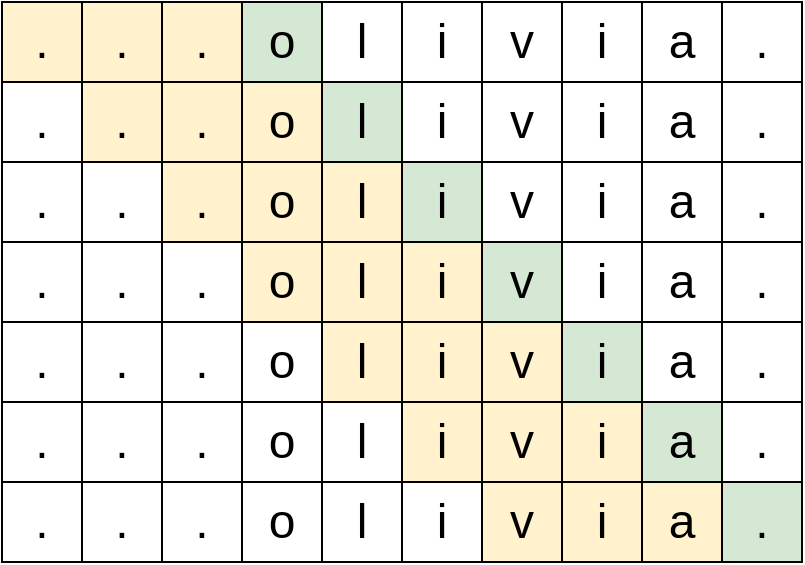 <mxfile version="20.4.0" type="device"><diagram id="2elU8i_1jC4yYZ4iHxyM" name="Page-1"><mxGraphModel dx="715" dy="625" grid="1" gridSize="10" guides="1" tooltips="1" connect="1" arrows="1" fold="1" page="1" pageScale="1" pageWidth="850" pageHeight="1100" math="1" shadow="0"><root><mxCell id="0"/><mxCell id="1" parent="0"/><mxCell id="OtNKBSinBlaWu_GC5PzC-21" value="." style="whiteSpace=wrap;html=1;aspect=fixed;fontSize=24;fillColor=#fff2cc;strokeColor=#000000;" vertex="1" parent="1"><mxGeometry x="280" y="280" width="40" height="40" as="geometry"/></mxCell><mxCell id="OtNKBSinBlaWu_GC5PzC-22" value="." style="whiteSpace=wrap;html=1;aspect=fixed;fontSize=24;fillColor=#fff2cc;strokeColor=#000000;" vertex="1" parent="1"><mxGeometry x="200" y="280" width="40" height="40" as="geometry"/></mxCell><mxCell id="OtNKBSinBlaWu_GC5PzC-23" value="." style="whiteSpace=wrap;html=1;aspect=fixed;fontSize=24;fillColor=#fff2cc;strokeColor=#000000;" vertex="1" parent="1"><mxGeometry x="240" y="280" width="40" height="40" as="geometry"/></mxCell><mxCell id="OtNKBSinBlaWu_GC5PzC-24" value="a" style="whiteSpace=wrap;html=1;aspect=fixed;fontSize=24;fillColor=none;" vertex="1" parent="1"><mxGeometry x="520" y="280" width="40" height="40" as="geometry"/></mxCell><mxCell id="OtNKBSinBlaWu_GC5PzC-25" value="i" style="whiteSpace=wrap;html=1;aspect=fixed;fontSize=24;fillColor=none;" vertex="1" parent="1"><mxGeometry x="480" y="280" width="40" height="40" as="geometry"/></mxCell><mxCell id="OtNKBSinBlaWu_GC5PzC-26" value="v" style="whiteSpace=wrap;html=1;aspect=fixed;fontSize=24;fillColor=none;" vertex="1" parent="1"><mxGeometry x="440" y="280" width="40" height="40" as="geometry"/></mxCell><mxCell id="OtNKBSinBlaWu_GC5PzC-27" value="i" style="whiteSpace=wrap;html=1;aspect=fixed;fontSize=24;fillColor=none;" vertex="1" parent="1"><mxGeometry x="400" y="280" width="40" height="40" as="geometry"/></mxCell><mxCell id="OtNKBSinBlaWu_GC5PzC-28" value="l" style="whiteSpace=wrap;html=1;aspect=fixed;fontSize=24;fillColor=none;" vertex="1" parent="1"><mxGeometry x="360" y="280" width="40" height="40" as="geometry"/></mxCell><mxCell id="OtNKBSinBlaWu_GC5PzC-29" value="o" style="whiteSpace=wrap;html=1;aspect=fixed;fontSize=24;fillColor=#d5e8d4;strokeColor=#000000;" vertex="1" parent="1"><mxGeometry x="320" y="280" width="40" height="40" as="geometry"/></mxCell><mxCell id="OtNKBSinBlaWu_GC5PzC-30" value="." style="whiteSpace=wrap;html=1;aspect=fixed;fontSize=24;fillColor=none;" vertex="1" parent="1"><mxGeometry x="560" y="280" width="40" height="40" as="geometry"/></mxCell><mxCell id="OtNKBSinBlaWu_GC5PzC-31" value="." style="whiteSpace=wrap;html=1;aspect=fixed;fontSize=24;fillColor=#fff2cc;strokeColor=#000000;" vertex="1" parent="1"><mxGeometry x="280" y="320" width="40" height="40" as="geometry"/></mxCell><mxCell id="OtNKBSinBlaWu_GC5PzC-32" value="." style="whiteSpace=wrap;html=1;aspect=fixed;fontSize=24;fillColor=none;" vertex="1" parent="1"><mxGeometry x="200" y="320" width="40" height="40" as="geometry"/></mxCell><mxCell id="OtNKBSinBlaWu_GC5PzC-33" value="." style="whiteSpace=wrap;html=1;aspect=fixed;fontSize=24;fillColor=#fff2cc;strokeColor=#000000;" vertex="1" parent="1"><mxGeometry x="240" y="320" width="40" height="40" as="geometry"/></mxCell><mxCell id="OtNKBSinBlaWu_GC5PzC-34" value="a" style="whiteSpace=wrap;html=1;aspect=fixed;fontSize=24;fillColor=none;" vertex="1" parent="1"><mxGeometry x="520" y="320" width="40" height="40" as="geometry"/></mxCell><mxCell id="OtNKBSinBlaWu_GC5PzC-35" value="i" style="whiteSpace=wrap;html=1;aspect=fixed;fontSize=24;fillColor=none;" vertex="1" parent="1"><mxGeometry x="480" y="320" width="40" height="40" as="geometry"/></mxCell><mxCell id="OtNKBSinBlaWu_GC5PzC-36" value="v" style="whiteSpace=wrap;html=1;aspect=fixed;fontSize=24;fillColor=none;" vertex="1" parent="1"><mxGeometry x="440" y="320" width="40" height="40" as="geometry"/></mxCell><mxCell id="OtNKBSinBlaWu_GC5PzC-37" value="i" style="whiteSpace=wrap;html=1;aspect=fixed;fontSize=24;fillColor=none;" vertex="1" parent="1"><mxGeometry x="400" y="320" width="40" height="40" as="geometry"/></mxCell><mxCell id="OtNKBSinBlaWu_GC5PzC-38" value="l" style="whiteSpace=wrap;html=1;aspect=fixed;fontSize=24;fillColor=#d5e8d4;strokeColor=#000000;" vertex="1" parent="1"><mxGeometry x="360" y="320" width="40" height="40" as="geometry"/></mxCell><mxCell id="OtNKBSinBlaWu_GC5PzC-39" value="o" style="whiteSpace=wrap;html=1;aspect=fixed;fontSize=24;fillColor=#fff2cc;strokeColor=#000000;" vertex="1" parent="1"><mxGeometry x="320" y="320" width="40" height="40" as="geometry"/></mxCell><mxCell id="OtNKBSinBlaWu_GC5PzC-40" value="." style="whiteSpace=wrap;html=1;aspect=fixed;fontSize=24;fillColor=none;" vertex="1" parent="1"><mxGeometry x="560" y="320" width="40" height="40" as="geometry"/></mxCell><mxCell id="OtNKBSinBlaWu_GC5PzC-41" value="." style="whiteSpace=wrap;html=1;aspect=fixed;fontSize=24;fillColor=#fff2cc;strokeColor=#000000;" vertex="1" parent="1"><mxGeometry x="280" y="360" width="40" height="40" as="geometry"/></mxCell><mxCell id="OtNKBSinBlaWu_GC5PzC-42" value="." style="whiteSpace=wrap;html=1;aspect=fixed;fontSize=24;fillColor=none;" vertex="1" parent="1"><mxGeometry x="200" y="360" width="40" height="40" as="geometry"/></mxCell><mxCell id="OtNKBSinBlaWu_GC5PzC-43" value="." style="whiteSpace=wrap;html=1;aspect=fixed;fontSize=24;fillColor=none;" vertex="1" parent="1"><mxGeometry x="240" y="360" width="40" height="40" as="geometry"/></mxCell><mxCell id="OtNKBSinBlaWu_GC5PzC-44" value="a" style="whiteSpace=wrap;html=1;aspect=fixed;fontSize=24;fillColor=none;" vertex="1" parent="1"><mxGeometry x="520" y="360" width="40" height="40" as="geometry"/></mxCell><mxCell id="OtNKBSinBlaWu_GC5PzC-45" value="i" style="whiteSpace=wrap;html=1;aspect=fixed;fontSize=24;fillColor=none;" vertex="1" parent="1"><mxGeometry x="480" y="360" width="40" height="40" as="geometry"/></mxCell><mxCell id="OtNKBSinBlaWu_GC5PzC-46" value="v" style="whiteSpace=wrap;html=1;aspect=fixed;fontSize=24;fillColor=none;" vertex="1" parent="1"><mxGeometry x="440" y="360" width="40" height="40" as="geometry"/></mxCell><mxCell id="OtNKBSinBlaWu_GC5PzC-47" value="i" style="whiteSpace=wrap;html=1;aspect=fixed;fontSize=24;fillColor=#d5e8d4;strokeColor=#000000;" vertex="1" parent="1"><mxGeometry x="400" y="360" width="40" height="40" as="geometry"/></mxCell><mxCell id="OtNKBSinBlaWu_GC5PzC-48" value="l" style="whiteSpace=wrap;html=1;aspect=fixed;fontSize=24;fillColor=#fff2cc;strokeColor=#000000;" vertex="1" parent="1"><mxGeometry x="360" y="360" width="40" height="40" as="geometry"/></mxCell><mxCell id="OtNKBSinBlaWu_GC5PzC-49" value="o" style="whiteSpace=wrap;html=1;aspect=fixed;fontSize=24;fillColor=#fff2cc;strokeColor=#000000;" vertex="1" parent="1"><mxGeometry x="320" y="360" width="40" height="40" as="geometry"/></mxCell><mxCell id="OtNKBSinBlaWu_GC5PzC-50" value="." style="whiteSpace=wrap;html=1;aspect=fixed;fontSize=24;fillColor=none;" vertex="1" parent="1"><mxGeometry x="560" y="360" width="40" height="40" as="geometry"/></mxCell><mxCell id="OtNKBSinBlaWu_GC5PzC-51" value="." style="whiteSpace=wrap;html=1;aspect=fixed;fontSize=24;fillColor=none;" vertex="1" parent="1"><mxGeometry x="280" y="400" width="40" height="40" as="geometry"/></mxCell><mxCell id="OtNKBSinBlaWu_GC5PzC-52" value="." style="whiteSpace=wrap;html=1;aspect=fixed;fontSize=24;fillColor=none;" vertex="1" parent="1"><mxGeometry x="200" y="400" width="40" height="40" as="geometry"/></mxCell><mxCell id="OtNKBSinBlaWu_GC5PzC-53" value="." style="whiteSpace=wrap;html=1;aspect=fixed;fontSize=24;fillColor=none;" vertex="1" parent="1"><mxGeometry x="240" y="400" width="40" height="40" as="geometry"/></mxCell><mxCell id="OtNKBSinBlaWu_GC5PzC-54" value="a" style="whiteSpace=wrap;html=1;aspect=fixed;fontSize=24;fillColor=none;" vertex="1" parent="1"><mxGeometry x="520" y="400" width="40" height="40" as="geometry"/></mxCell><mxCell id="OtNKBSinBlaWu_GC5PzC-55" value="i" style="whiteSpace=wrap;html=1;aspect=fixed;fontSize=24;fillColor=none;" vertex="1" parent="1"><mxGeometry x="480" y="400" width="40" height="40" as="geometry"/></mxCell><mxCell id="OtNKBSinBlaWu_GC5PzC-56" value="v" style="whiteSpace=wrap;html=1;aspect=fixed;fontSize=24;fillColor=#d5e8d4;strokeColor=#000000;" vertex="1" parent="1"><mxGeometry x="440" y="400" width="40" height="40" as="geometry"/></mxCell><mxCell id="OtNKBSinBlaWu_GC5PzC-57" value="i" style="whiteSpace=wrap;html=1;aspect=fixed;fontSize=24;fillColor=#fff2cc;strokeColor=#000000;" vertex="1" parent="1"><mxGeometry x="400" y="400" width="40" height="40" as="geometry"/></mxCell><mxCell id="OtNKBSinBlaWu_GC5PzC-58" value="l" style="whiteSpace=wrap;html=1;aspect=fixed;fontSize=24;fillColor=#fff2cc;strokeColor=#000000;" vertex="1" parent="1"><mxGeometry x="360" y="400" width="40" height="40" as="geometry"/></mxCell><mxCell id="OtNKBSinBlaWu_GC5PzC-59" value="o" style="whiteSpace=wrap;html=1;aspect=fixed;fontSize=24;fillColor=#fff2cc;strokeColor=#000000;" vertex="1" parent="1"><mxGeometry x="320" y="400" width="40" height="40" as="geometry"/></mxCell><mxCell id="OtNKBSinBlaWu_GC5PzC-60" value="." style="whiteSpace=wrap;html=1;aspect=fixed;fontSize=24;fillColor=none;" vertex="1" parent="1"><mxGeometry x="560" y="400" width="40" height="40" as="geometry"/></mxCell><mxCell id="OtNKBSinBlaWu_GC5PzC-64" value="." style="whiteSpace=wrap;html=1;aspect=fixed;fontSize=24;fillColor=none;" vertex="1" parent="1"><mxGeometry x="280" y="520" width="40" height="40" as="geometry"/></mxCell><mxCell id="OtNKBSinBlaWu_GC5PzC-65" value="." style="whiteSpace=wrap;html=1;aspect=fixed;fontSize=24;fillColor=none;" vertex="1" parent="1"><mxGeometry x="200" y="520" width="40" height="40" as="geometry"/></mxCell><mxCell id="OtNKBSinBlaWu_GC5PzC-66" value="." style="whiteSpace=wrap;html=1;aspect=fixed;fontSize=24;fillColor=none;" vertex="1" parent="1"><mxGeometry x="240" y="520" width="40" height="40" as="geometry"/></mxCell><mxCell id="OtNKBSinBlaWu_GC5PzC-67" value="a" style="whiteSpace=wrap;html=1;aspect=fixed;fontSize=24;fillColor=#fff2cc;strokeColor=#000000;" vertex="1" parent="1"><mxGeometry x="520" y="520" width="40" height="40" as="geometry"/></mxCell><mxCell id="OtNKBSinBlaWu_GC5PzC-68" value="i" style="whiteSpace=wrap;html=1;aspect=fixed;fontSize=24;fillColor=#fff2cc;strokeColor=#000000;" vertex="1" parent="1"><mxGeometry x="480" y="520" width="40" height="40" as="geometry"/></mxCell><mxCell id="OtNKBSinBlaWu_GC5PzC-69" value="v" style="whiteSpace=wrap;html=1;aspect=fixed;fontSize=24;fillColor=#fff2cc;strokeColor=#000000;" vertex="1" parent="1"><mxGeometry x="440" y="520" width="40" height="40" as="geometry"/></mxCell><mxCell id="OtNKBSinBlaWu_GC5PzC-70" value="i" style="whiteSpace=wrap;html=1;aspect=fixed;fontSize=24;" vertex="1" parent="1"><mxGeometry x="400" y="520" width="40" height="40" as="geometry"/></mxCell><mxCell id="OtNKBSinBlaWu_GC5PzC-71" value="l" style="whiteSpace=wrap;html=1;aspect=fixed;fontSize=24;" vertex="1" parent="1"><mxGeometry x="360" y="520" width="40" height="40" as="geometry"/></mxCell><mxCell id="OtNKBSinBlaWu_GC5PzC-72" value="o" style="whiteSpace=wrap;html=1;aspect=fixed;fontSize=24;" vertex="1" parent="1"><mxGeometry x="320" y="520" width="40" height="40" as="geometry"/></mxCell><mxCell id="OtNKBSinBlaWu_GC5PzC-73" value="." style="whiteSpace=wrap;html=1;aspect=fixed;fontSize=24;fillColor=#d5e8d4;strokeColor=#000000;" vertex="1" parent="1"><mxGeometry x="560" y="520" width="40" height="40" as="geometry"/></mxCell><mxCell id="OtNKBSinBlaWu_GC5PzC-94" value="." style="whiteSpace=wrap;html=1;aspect=fixed;fontSize=24;" vertex="1" parent="1"><mxGeometry x="280" y="440" width="40" height="40" as="geometry"/></mxCell><mxCell id="OtNKBSinBlaWu_GC5PzC-95" value="." style="whiteSpace=wrap;html=1;aspect=fixed;fontSize=24;fillColor=none;" vertex="1" parent="1"><mxGeometry x="200" y="440" width="40" height="40" as="geometry"/></mxCell><mxCell id="OtNKBSinBlaWu_GC5PzC-96" value="." style="whiteSpace=wrap;html=1;aspect=fixed;fontSize=24;fillColor=none;" vertex="1" parent="1"><mxGeometry x="240" y="440" width="40" height="40" as="geometry"/></mxCell><mxCell id="OtNKBSinBlaWu_GC5PzC-97" value="a" style="whiteSpace=wrap;html=1;aspect=fixed;fontSize=24;fillColor=none;" vertex="1" parent="1"><mxGeometry x="520" y="440" width="40" height="40" as="geometry"/></mxCell><mxCell id="OtNKBSinBlaWu_GC5PzC-98" value="i" style="whiteSpace=wrap;html=1;aspect=fixed;fontSize=24;fillColor=#d5e8d4;strokeColor=#000000;" vertex="1" parent="1"><mxGeometry x="480" y="440" width="40" height="40" as="geometry"/></mxCell><mxCell id="OtNKBSinBlaWu_GC5PzC-99" value="v" style="whiteSpace=wrap;html=1;aspect=fixed;fontSize=24;fillColor=#fff2cc;strokeColor=#000000;" vertex="1" parent="1"><mxGeometry x="440" y="440" width="40" height="40" as="geometry"/></mxCell><mxCell id="OtNKBSinBlaWu_GC5PzC-100" value="i" style="whiteSpace=wrap;html=1;aspect=fixed;fontSize=24;fillColor=#fff2cc;strokeColor=#000000;" vertex="1" parent="1"><mxGeometry x="400" y="440" width="40" height="40" as="geometry"/></mxCell><mxCell id="OtNKBSinBlaWu_GC5PzC-101" value="l" style="whiteSpace=wrap;html=1;aspect=fixed;fontSize=24;fillColor=#fff2cc;strokeColor=#000000;" vertex="1" parent="1"><mxGeometry x="360" y="440" width="40" height="40" as="geometry"/></mxCell><mxCell id="OtNKBSinBlaWu_GC5PzC-102" value="o" style="whiteSpace=wrap;html=1;aspect=fixed;fontSize=24;" vertex="1" parent="1"><mxGeometry x="320" y="440" width="40" height="40" as="geometry"/></mxCell><mxCell id="OtNKBSinBlaWu_GC5PzC-103" value="." style="whiteSpace=wrap;html=1;aspect=fixed;fontSize=24;fillColor=none;" vertex="1" parent="1"><mxGeometry x="560" y="440" width="40" height="40" as="geometry"/></mxCell><mxCell id="OtNKBSinBlaWu_GC5PzC-104" value="." style="whiteSpace=wrap;html=1;aspect=fixed;fontSize=24;fillColor=none;" vertex="1" parent="1"><mxGeometry x="280" y="480" width="40" height="40" as="geometry"/></mxCell><mxCell id="OtNKBSinBlaWu_GC5PzC-105" value="." style="whiteSpace=wrap;html=1;aspect=fixed;fontSize=24;fillColor=none;" vertex="1" parent="1"><mxGeometry x="200" y="480" width="40" height="40" as="geometry"/></mxCell><mxCell id="OtNKBSinBlaWu_GC5PzC-106" value="." style="whiteSpace=wrap;html=1;aspect=fixed;fontSize=24;fillColor=none;" vertex="1" parent="1"><mxGeometry x="240" y="480" width="40" height="40" as="geometry"/></mxCell><mxCell id="OtNKBSinBlaWu_GC5PzC-107" value="a" style="whiteSpace=wrap;html=1;aspect=fixed;fontSize=24;fillColor=#d5e8d4;strokeColor=#000000;" vertex="1" parent="1"><mxGeometry x="520" y="480" width="40" height="40" as="geometry"/></mxCell><mxCell id="OtNKBSinBlaWu_GC5PzC-108" value="i" style="whiteSpace=wrap;html=1;aspect=fixed;fontSize=24;fillColor=#fff2cc;strokeColor=#000000;" vertex="1" parent="1"><mxGeometry x="480" y="480" width="40" height="40" as="geometry"/></mxCell><mxCell id="OtNKBSinBlaWu_GC5PzC-109" value="v" style="whiteSpace=wrap;html=1;aspect=fixed;fontSize=24;fillColor=#fff2cc;strokeColor=#000000;" vertex="1" parent="1"><mxGeometry x="440" y="480" width="40" height="40" as="geometry"/></mxCell><mxCell id="OtNKBSinBlaWu_GC5PzC-110" value="i" style="whiteSpace=wrap;html=1;aspect=fixed;fontSize=24;fillColor=#fff2cc;strokeColor=#000000;" vertex="1" parent="1"><mxGeometry x="400" y="480" width="40" height="40" as="geometry"/></mxCell><mxCell id="OtNKBSinBlaWu_GC5PzC-111" value="l" style="whiteSpace=wrap;html=1;aspect=fixed;fontSize=24;" vertex="1" parent="1"><mxGeometry x="360" y="480" width="40" height="40" as="geometry"/></mxCell><mxCell id="OtNKBSinBlaWu_GC5PzC-112" value="o" style="whiteSpace=wrap;html=1;aspect=fixed;fontSize=24;" vertex="1" parent="1"><mxGeometry x="320" y="480" width="40" height="40" as="geometry"/></mxCell><mxCell id="OtNKBSinBlaWu_GC5PzC-113" value="." style="whiteSpace=wrap;html=1;aspect=fixed;fontSize=24;fillColor=none;" vertex="1" parent="1"><mxGeometry x="560" y="480" width="40" height="40" as="geometry"/></mxCell></root></mxGraphModel></diagram></mxfile>